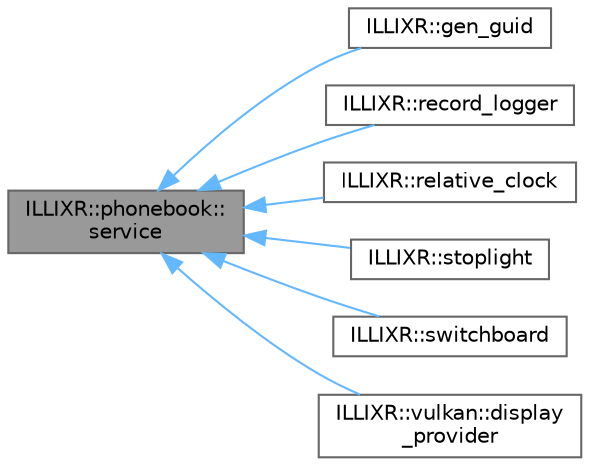 digraph "ILLIXR::phonebook::service"
{
 // LATEX_PDF_SIZE
  bgcolor="transparent";
  edge [fontname=Helvetica,fontsize=10,labelfontname=Helvetica,labelfontsize=10];
  node [fontname=Helvetica,fontsize=10,shape=box,height=0.2,width=0.4];
  rankdir="LR";
  Node1 [id="Node000001",label="ILLIXR::phonebook::\lservice",height=0.2,width=0.4,color="gray40", fillcolor="grey60", style="filled", fontcolor="black",tooltip="A 'service' that can be registered in the phonebook."];
  Node1 -> Node2 [id="edge1_Node000001_Node000002",dir="back",color="steelblue1",style="solid",tooltip=" "];
  Node2 [id="Node000002",label="ILLIXR::gen_guid",height=0.2,width=0.4,color="gray40", fillcolor="white", style="filled",URL="$classILLIXR_1_1gen__guid.html",tooltip="This class generates unique IDs."];
  Node1 -> Node3 [id="edge2_Node000001_Node000003",dir="back",color="steelblue1",style="solid",tooltip=" "];
  Node3 [id="Node000003",label="ILLIXR::record_logger",height=0.2,width=0.4,color="gray40", fillcolor="white", style="filled",URL="$classILLIXR_1_1record__logger.html",tooltip="The ILLIXR logging service for structured records."];
  Node1 -> Node4 [id="edge3_Node000001_Node000004",dir="back",color="steelblue1",style="solid",tooltip=" "];
  Node4 [id="Node000004",label="ILLIXR::relative_clock",height=0.2,width=0.4,color="gray40", fillcolor="white", style="filled",URL="$classILLIXR_1_1relative__clock.html",tooltip="Relative clock for all of ILLIXR."];
  Node1 -> Node5 [id="edge4_Node000001_Node000005",dir="back",color="steelblue1",style="solid",tooltip=" "];
  Node5 [id="Node000005",label="ILLIXR::stoplight",height=0.2,width=0.4,color="gray40", fillcolor="white", style="filled",URL="$classILLIXR_1_1stoplight.html",tooltip="Start/stop synchronization for the whole application."];
  Node1 -> Node6 [id="edge5_Node000001_Node000006",dir="back",color="steelblue1",style="solid",tooltip=" "];
  Node6 [id="Node000006",label="ILLIXR::switchboard",height=0.2,width=0.4,color="gray40", fillcolor="white", style="filled",URL="$classILLIXR_1_1switchboard.html",tooltip="A manager for typesafe, threadsafe, named event-streams (called topics)."];
  Node1 -> Node7 [id="edge6_Node000001_Node000007",dir="back",color="steelblue1",style="solid",tooltip=" "];
  Node7 [id="Node000007",label="ILLIXR::vulkan::display\l_provider",height=0.2,width=0.4,color="gray40", fillcolor="white", style="filled",URL="$classILLIXR_1_1vulkan_1_1display__provider.html",tooltip="A display sink is a service that can display the rendered images to the screen."];
}
